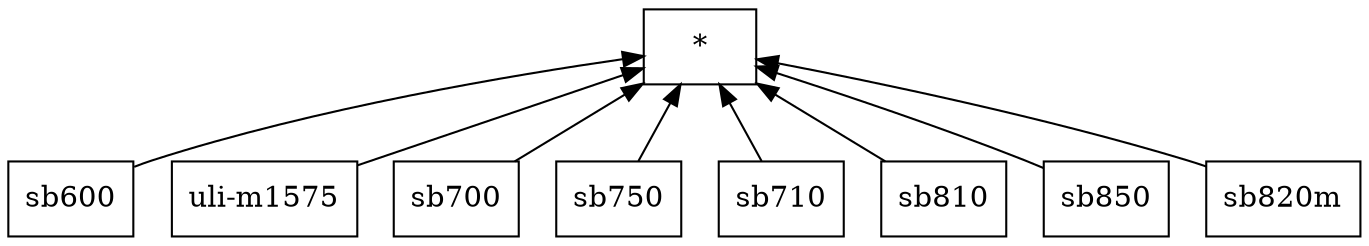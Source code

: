 digraph G { 
 rankdir=BT;
 subgraph ba { 
1 [shape=record,label="{sb600}"];
2 [shape=record,label="{uli-m1575}"];
3 [shape=record,label="{sb700}"];
4 [shape=record,label="{sb750}"];
5 [shape=record,label="{sb710}"];
6 [shape=record,label="{sb810}"];
7 [shape=record,label="{sb850}"];
8 [shape=record,label="{sb820m}"];
9 [shape=record,label="{*}"];
1 -> 9
2 -> 9
3 -> 9
4 -> 9
5 -> 9
6 -> 9
7 -> 9
8 -> 9
}}